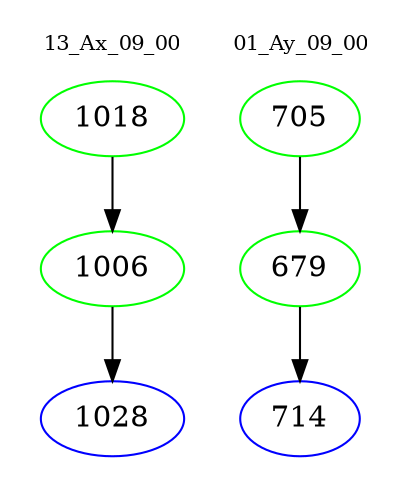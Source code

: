 digraph{
subgraph cluster_0 {
color = white
label = "13_Ax_09_00";
fontsize=10;
T0_1018 [label="1018", color="green"]
T0_1018 -> T0_1006 [color="black"]
T0_1006 [label="1006", color="green"]
T0_1006 -> T0_1028 [color="black"]
T0_1028 [label="1028", color="blue"]
}
subgraph cluster_1 {
color = white
label = "01_Ay_09_00";
fontsize=10;
T1_705 [label="705", color="green"]
T1_705 -> T1_679 [color="black"]
T1_679 [label="679", color="green"]
T1_679 -> T1_714 [color="black"]
T1_714 [label="714", color="blue"]
}
}

